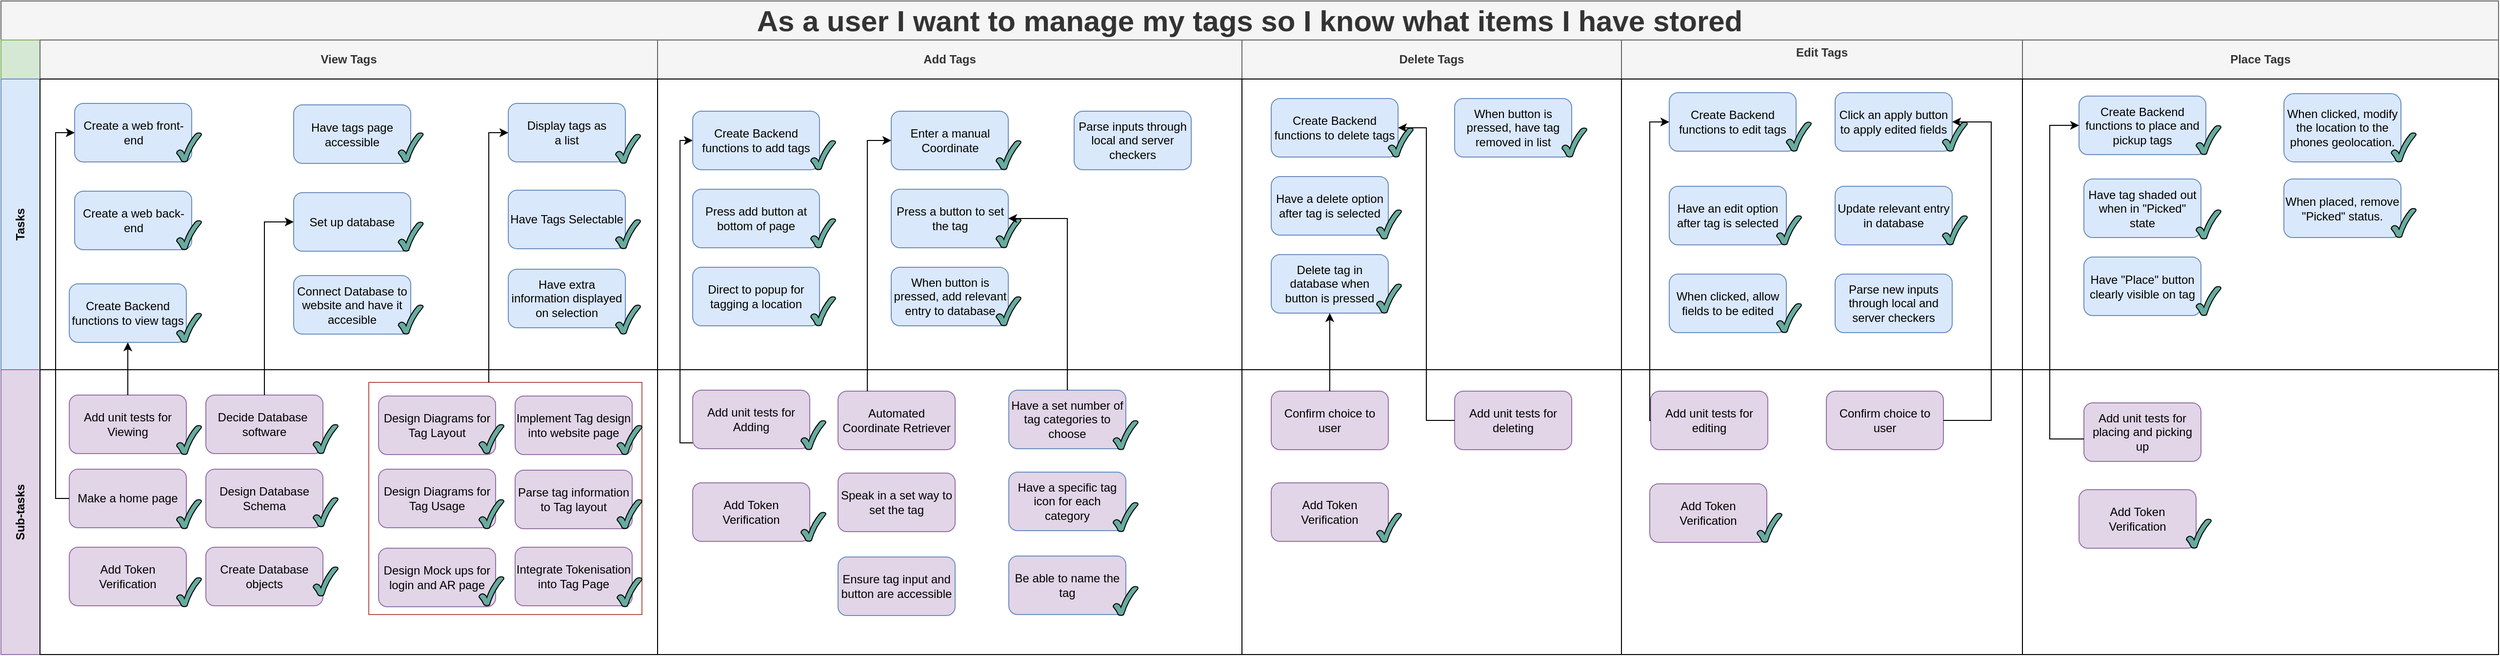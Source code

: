 <mxfile version="20.8.10" type="device"><diagram id="iSt6Qmezgcpyq-W9V-Go" name="update-account"><mxGraphModel dx="2060" dy="1182" grid="1" gridSize="10" guides="1" tooltips="1" connect="1" arrows="1" fold="1" page="1" pageScale="1" pageWidth="1654" pageHeight="1169" math="0" shadow="0"><root><mxCell id="OtLjK1SxLUBlRe3WaIa--0"/><mxCell id="OtLjK1SxLUBlRe3WaIa--1" parent="OtLjK1SxLUBlRe3WaIa--0"/><mxCell id="OtLjK1SxLUBlRe3WaIa--2" value="As a user I want to manage my tags so I know what items I have stored" style="shape=table;childLayout=tableLayout;rowLines=0;columnLines=0;startSize=40;html=1;whiteSpace=wrap;collapsible=0;recursiveResize=0;expand=0;pointerEvents=0;fontStyle=1;align=center;labelBackgroundColor=none;strokeWidth=1;fontSize=30;fillColor=#f5f5f5;strokeColor=#666666;fontColor=#333333;" parent="OtLjK1SxLUBlRe3WaIa--1" vertex="1"><mxGeometry x="450" y="60" width="2560" height="670" as="geometry"/></mxCell><mxCell id="OtLjK1SxLUBlRe3WaIa--3" value="" style="swimlane;horizontal=0;points=[[0,0.5],[1,0.5]];portConstraint=eastwest;startSize=40;html=1;whiteSpace=wrap;collapsible=0;recursiveResize=0;expand=0;pointerEvents=0;fontStyle=1;fillColor=#d5e8d4;strokeColor=#82b366;" parent="OtLjK1SxLUBlRe3WaIa--2" vertex="1"><mxGeometry y="40" width="2560" height="40" as="geometry"/></mxCell><mxCell id="OtLjK1SxLUBlRe3WaIa--6" value="&lt;div&gt;View Tags&lt;/div&gt;" style="swimlane;connectable=0;startSize=40;html=1;whiteSpace=wrap;collapsible=0;recursiveResize=0;expand=0;pointerEvents=0;fillColor=#f5f5f5;strokeColor=#666666;fontColor=#333333;" parent="OtLjK1SxLUBlRe3WaIa--3" vertex="1"><mxGeometry x="40" width="633" height="40" as="geometry"><mxRectangle width="633" height="40" as="alternateBounds"/></mxGeometry></mxCell><mxCell id="OtLjK1SxLUBlRe3WaIa--18" value="Add Tags" style="swimlane;connectable=0;startSize=40;html=1;whiteSpace=wrap;collapsible=0;recursiveResize=0;expand=0;pointerEvents=0;fillColor=#f5f5f5;strokeColor=#666666;fontColor=#333333;" parent="OtLjK1SxLUBlRe3WaIa--3" vertex="1"><mxGeometry x="673" width="599" height="40" as="geometry"><mxRectangle width="599" height="40" as="alternateBounds"/></mxGeometry></mxCell><mxCell id="OtLjK1SxLUBlRe3WaIa--21" value="Delete Tags" style="swimlane;connectable=0;startSize=40;html=1;whiteSpace=wrap;collapsible=0;recursiveResize=0;expand=0;pointerEvents=0;fillColor=#f5f5f5;strokeColor=#666666;fontColor=#333333;" parent="OtLjK1SxLUBlRe3WaIa--3" vertex="1"><mxGeometry x="1272" width="389" height="40" as="geometry"><mxRectangle width="389" height="40" as="alternateBounds"/></mxGeometry></mxCell><mxCell id="X9QOITaDgdu7HwYnFLen-5" value="&lt;div&gt;Edit Tags&lt;/div&gt;&lt;div&gt;&lt;br&gt;&lt;/div&gt;" style="swimlane;connectable=0;startSize=40;html=1;whiteSpace=wrap;collapsible=0;recursiveResize=0;expand=0;pointerEvents=0;fillColor=#f5f5f5;strokeColor=#666666;fontColor=#333333;" parent="OtLjK1SxLUBlRe3WaIa--3" vertex="1"><mxGeometry x="1661" width="411" height="40" as="geometry"><mxRectangle width="411" height="40" as="alternateBounds"/></mxGeometry></mxCell><mxCell id="JNizwla9aK_VEZxAyTPu-15" value="Place Tags" style="swimlane;connectable=0;startSize=40;html=1;whiteSpace=wrap;collapsible=0;recursiveResize=0;expand=0;pointerEvents=0;fillColor=#f5f5f5;strokeColor=#666666;fontColor=#333333;" parent="OtLjK1SxLUBlRe3WaIa--3" vertex="1"><mxGeometry x="2072" width="488" height="40" as="geometry"><mxRectangle width="488" height="40" as="alternateBounds"/></mxGeometry></mxCell><mxCell id="OtLjK1SxLUBlRe3WaIa--7" value="Tasks" style="swimlane;horizontal=0;points=[[0,0.5],[1,0.5]];portConstraint=eastwest;startSize=40;html=1;whiteSpace=wrap;collapsible=0;recursiveResize=0;expand=0;pointerEvents=0;fillColor=#dae8fc;strokeColor=#6c8ebf;" parent="OtLjK1SxLUBlRe3WaIa--2" vertex="1"><mxGeometry y="80" width="2560" height="298" as="geometry"/></mxCell><mxCell id="OtLjK1SxLUBlRe3WaIa--10" value="" style="swimlane;connectable=0;startSize=0;html=1;whiteSpace=wrap;collapsible=0;recursiveResize=0;expand=0;pointerEvents=0;" parent="OtLjK1SxLUBlRe3WaIa--7" vertex="1"><mxGeometry x="40" width="633" height="298" as="geometry"><mxRectangle width="633" height="298" as="alternateBounds"/></mxGeometry></mxCell><mxCell id="X9QOITaDgdu7HwYnFLen-0" value="Have tags page accessible" style="rounded=1;whiteSpace=wrap;html=1;strokeWidth=1;fillColor=#dae8fc;strokeColor=#6c8ebf;" parent="OtLjK1SxLUBlRe3WaIa--10" vertex="1"><mxGeometry x="260" y="26.5" width="120" height="60" as="geometry"/></mxCell><mxCell id="X9QOITaDgdu7HwYnFLen-8" value="&lt;div&gt;Display tags as &lt;br&gt;&lt;/div&gt;&lt;div&gt;a list&lt;/div&gt;" style="rounded=1;whiteSpace=wrap;html=1;strokeWidth=1;fillColor=#dae8fc;strokeColor=#6c8ebf;" parent="OtLjK1SxLUBlRe3WaIa--10" vertex="1"><mxGeometry x="480" y="25" width="120" height="60" as="geometry"/></mxCell><mxCell id="X9QOITaDgdu7HwYnFLen-17" value="Set up database" style="rounded=1;whiteSpace=wrap;html=1;strokeWidth=1;fillColor=#dae8fc;strokeColor=#6c8ebf;" parent="OtLjK1SxLUBlRe3WaIa--10" vertex="1"><mxGeometry x="260" y="116.5" width="120" height="60" as="geometry"/></mxCell><mxCell id="lI2KMusf_5mIiMeafR30-12" value="Have extra information displayed on selection" style="rounded=1;whiteSpace=wrap;html=1;strokeWidth=1;fillColor=#dae8fc;strokeColor=#6c8ebf;" parent="OtLjK1SxLUBlRe3WaIa--10" vertex="1"><mxGeometry x="480" y="195" width="120" height="60" as="geometry"/></mxCell><mxCell id="GGHnhIwhC8gkaQROLwhG-61" value="Create a web front-end" style="rounded=1;whiteSpace=wrap;html=1;strokeWidth=1;fillColor=#dae8fc;strokeColor=#6c8ebf;" parent="OtLjK1SxLUBlRe3WaIa--10" vertex="1"><mxGeometry x="35.5" y="25" width="120" height="60" as="geometry"/></mxCell><mxCell id="GGHnhIwhC8gkaQROLwhG-63" value="Create a web back-end" style="rounded=1;whiteSpace=wrap;html=1;strokeWidth=1;fillColor=#dae8fc;strokeColor=#6c8ebf;" parent="OtLjK1SxLUBlRe3WaIa--10" vertex="1"><mxGeometry x="35.5" y="115" width="120" height="60" as="geometry"/></mxCell><mxCell id="lI2KMusf_5mIiMeafR30-9" value="Have Tags Selectable" style="rounded=1;whiteSpace=wrap;html=1;strokeWidth=1;fillColor=#dae8fc;strokeColor=#6c8ebf;" parent="OtLjK1SxLUBlRe3WaIa--10" vertex="1"><mxGeometry x="480" y="114" width="120" height="60" as="geometry"/></mxCell><mxCell id="S4QQSEbk6tNWFX1oFk4v-0" value="&lt;div&gt;Connect Database to website and have it accesible&lt;/div&gt;" style="rounded=1;whiteSpace=wrap;html=1;strokeWidth=1;fillColor=#dae8fc;strokeColor=#6c8ebf;" parent="OtLjK1SxLUBlRe3WaIa--10" vertex="1"><mxGeometry x="260" y="201.5" width="120" height="60" as="geometry"/></mxCell><mxCell id="XydewdFuseC19zRfbg_u-0" value="" style="verticalLabelPosition=bottom;verticalAlign=top;html=1;shape=mxgraph.basic.tick;fillColor=#67AB9F;" parent="OtLjK1SxLUBlRe3WaIa--10" vertex="1"><mxGeometry x="140" y="55" width="25.5" height="30" as="geometry"/></mxCell><mxCell id="XydewdFuseC19zRfbg_u-1" value="" style="verticalLabelPosition=bottom;verticalAlign=top;html=1;shape=mxgraph.basic.tick;fillColor=#67AB9F;" parent="OtLjK1SxLUBlRe3WaIa--10" vertex="1"><mxGeometry x="140" y="145" width="25.5" height="30" as="geometry"/></mxCell><mxCell id="HWPxsC-GSbLHjdVW5VXO-0" value="" style="verticalLabelPosition=bottom;verticalAlign=top;html=1;shape=mxgraph.basic.tick;fillColor=#67AB9F;" parent="OtLjK1SxLUBlRe3WaIa--10" vertex="1"><mxGeometry x="367.25" y="146.5" width="25.5" height="30" as="geometry"/></mxCell><mxCell id="HWPxsC-GSbLHjdVW5VXO-1" value="" style="verticalLabelPosition=bottom;verticalAlign=top;html=1;shape=mxgraph.basic.tick;fillColor=#67AB9F;" parent="OtLjK1SxLUBlRe3WaIa--10" vertex="1"><mxGeometry x="367.25" y="231.5" width="25.5" height="30" as="geometry"/></mxCell><mxCell id="HWPxsC-GSbLHjdVW5VXO-39" value="Create Backend functions to view tags" style="rounded=1;whiteSpace=wrap;html=1;strokeWidth=1;fillColor=#dae8fc;strokeColor=#6c8ebf;" parent="OtLjK1SxLUBlRe3WaIa--10" vertex="1"><mxGeometry x="30" y="210" width="120" height="60" as="geometry"/></mxCell><mxCell id="3xekdUIBS36bzinPnyxd-14" value="" style="verticalLabelPosition=bottom;verticalAlign=top;html=1;shape=mxgraph.basic.tick;fillColor=#67AB9F;" parent="OtLjK1SxLUBlRe3WaIa--10" vertex="1"><mxGeometry x="367.25" y="55" width="25.5" height="30" as="geometry"/></mxCell><mxCell id="3xekdUIBS36bzinPnyxd-20" value="" style="verticalLabelPosition=bottom;verticalAlign=top;html=1;shape=mxgraph.basic.tick;fillColor=#67AB9F;" parent="OtLjK1SxLUBlRe3WaIa--10" vertex="1"><mxGeometry x="590" y="56.5" width="25.5" height="30" as="geometry"/></mxCell><mxCell id="3xekdUIBS36bzinPnyxd-21" value="" style="verticalLabelPosition=bottom;verticalAlign=top;html=1;shape=mxgraph.basic.tick;fillColor=#67AB9F;" parent="OtLjK1SxLUBlRe3WaIa--10" vertex="1"><mxGeometry x="590" y="144" width="25.5" height="30" as="geometry"/></mxCell><mxCell id="6_j3vlRNcJnyc473w-d4-0" value="" style="verticalLabelPosition=bottom;verticalAlign=top;html=1;shape=mxgraph.basic.tick;fillColor=#67AB9F;" parent="OtLjK1SxLUBlRe3WaIa--10" vertex="1"><mxGeometry x="140" y="240" width="25.5" height="30" as="geometry"/></mxCell><mxCell id="im63Inlu59id1-NvHGY7-10" value="" style="verticalLabelPosition=bottom;verticalAlign=top;html=1;shape=mxgraph.basic.tick;fillColor=#67AB9F;" vertex="1" parent="OtLjK1SxLUBlRe3WaIa--10"><mxGeometry x="590" y="231.5" width="25.5" height="30" as="geometry"/></mxCell><mxCell id="OtLjK1SxLUBlRe3WaIa--19" style="swimlane;connectable=0;startSize=0;html=1;whiteSpace=wrap;collapsible=0;recursiveResize=0;expand=0;pointerEvents=0;" parent="OtLjK1SxLUBlRe3WaIa--7" vertex="1"><mxGeometry x="673" width="599" height="298" as="geometry"><mxRectangle width="599" height="298" as="alternateBounds"/></mxGeometry></mxCell><mxCell id="lI2KMusf_5mIiMeafR30-13" value="Direct to popup for tagging a location" style="rounded=1;whiteSpace=wrap;html=1;strokeWidth=1;fillColor=#dae8fc;strokeColor=#6c8ebf;" parent="OtLjK1SxLUBlRe3WaIa--19" vertex="1"><mxGeometry x="36" y="193" width="130" height="60" as="geometry"/></mxCell><mxCell id="lI2KMusf_5mIiMeafR30-20" value="Parse inputs through local and server checkers" style="rounded=1;whiteSpace=wrap;html=1;strokeWidth=1;fillColor=#dae8fc;strokeColor=#6c8ebf;" parent="OtLjK1SxLUBlRe3WaIa--19" vertex="1"><mxGeometry x="427" y="33" width="120" height="60" as="geometry"/></mxCell><mxCell id="lI2KMusf_5mIiMeafR30-21" value="When button is pressed, add relevant entry to database" style="rounded=1;whiteSpace=wrap;html=1;strokeWidth=1;fillColor=#dae8fc;strokeColor=#6c8ebf;" parent="OtLjK1SxLUBlRe3WaIa--19" vertex="1"><mxGeometry x="239.5" y="193" width="120" height="60" as="geometry"/></mxCell><mxCell id="lI2KMusf_5mIiMeafR30-23" value="Press add button at bottom of page" style="rounded=1;whiteSpace=wrap;html=1;strokeWidth=1;fillColor=#dae8fc;strokeColor=#6c8ebf;" parent="OtLjK1SxLUBlRe3WaIa--19" vertex="1"><mxGeometry x="36" y="113" width="130" height="60" as="geometry"/></mxCell><mxCell id="lI2KMusf_5mIiMeafR30-82" value="Enter a manual Coordinate" style="rounded=1;whiteSpace=wrap;html=1;strokeWidth=1;fillColor=#dae8fc;strokeColor=#6c8ebf;" parent="OtLjK1SxLUBlRe3WaIa--19" vertex="1"><mxGeometry x="239.5" y="33" width="120" height="60" as="geometry"/></mxCell><mxCell id="lI2KMusf_5mIiMeafR30-84" value="Press a button to set the tag" style="rounded=1;whiteSpace=wrap;html=1;strokeWidth=1;fillColor=#dae8fc;strokeColor=#6c8ebf;" parent="OtLjK1SxLUBlRe3WaIa--19" vertex="1"><mxGeometry x="239.5" y="113" width="120" height="60" as="geometry"/></mxCell><mxCell id="HWPxsC-GSbLHjdVW5VXO-3" value="Create Backend functions to add tags" style="rounded=1;whiteSpace=wrap;html=1;strokeWidth=1;fillColor=#dae8fc;strokeColor=#6c8ebf;" parent="OtLjK1SxLUBlRe3WaIa--19" vertex="1"><mxGeometry x="36" y="33" width="130" height="60" as="geometry"/></mxCell><mxCell id="6_j3vlRNcJnyc473w-d4-1" value="" style="verticalLabelPosition=bottom;verticalAlign=top;html=1;shape=mxgraph.basic.tick;fillColor=#67AB9F;" parent="OtLjK1SxLUBlRe3WaIa--19" vertex="1"><mxGeometry x="157" y="63" width="25.5" height="30" as="geometry"/></mxCell><mxCell id="iOS_Zeo0620QqGEzW_qk-0" value="" style="verticalLabelPosition=bottom;verticalAlign=top;html=1;shape=mxgraph.basic.tick;fillColor=#67AB9F;" parent="OtLjK1SxLUBlRe3WaIa--19" vertex="1"><mxGeometry x="157" y="143" width="25.5" height="30" as="geometry"/></mxCell><mxCell id="iOS_Zeo0620QqGEzW_qk-1" value="" style="verticalLabelPosition=bottom;verticalAlign=top;html=1;shape=mxgraph.basic.tick;fillColor=#67AB9F;" parent="OtLjK1SxLUBlRe3WaIa--19" vertex="1"><mxGeometry x="157" y="223" width="25.5" height="30" as="geometry"/></mxCell><mxCell id="iOS_Zeo0620QqGEzW_qk-3" value="" style="verticalLabelPosition=bottom;verticalAlign=top;html=1;shape=mxgraph.basic.tick;fillColor=#67AB9F;" parent="OtLjK1SxLUBlRe3WaIa--19" vertex="1"><mxGeometry x="347" y="63" width="25.5" height="30" as="geometry"/></mxCell><mxCell id="iOS_Zeo0620QqGEzW_qk-4" value="" style="verticalLabelPosition=bottom;verticalAlign=top;html=1;shape=mxgraph.basic.tick;fillColor=#67AB9F;" parent="OtLjK1SxLUBlRe3WaIa--19" vertex="1"><mxGeometry x="347" y="143" width="25.5" height="30" as="geometry"/></mxCell><mxCell id="iOS_Zeo0620QqGEzW_qk-5" value="" style="verticalLabelPosition=bottom;verticalAlign=top;html=1;shape=mxgraph.basic.tick;fillColor=#67AB9F;" parent="OtLjK1SxLUBlRe3WaIa--19" vertex="1"><mxGeometry x="347" y="223" width="25.5" height="30" as="geometry"/></mxCell><mxCell id="OtLjK1SxLUBlRe3WaIa--22" style="swimlane;connectable=0;startSize=0;html=1;whiteSpace=wrap;collapsible=0;recursiveResize=0;expand=0;pointerEvents=0;" parent="OtLjK1SxLUBlRe3WaIa--7" vertex="1"><mxGeometry x="1272" width="389" height="298" as="geometry"><mxRectangle width="389" height="298" as="alternateBounds"/></mxGeometry></mxCell><mxCell id="lI2KMusf_5mIiMeafR30-1" value="Have a delete option after tag is selected" style="rounded=1;whiteSpace=wrap;html=1;strokeWidth=1;fillColor=#dae8fc;strokeColor=#6c8ebf;" parent="OtLjK1SxLUBlRe3WaIa--22" vertex="1"><mxGeometry x="30" y="100" width="120" height="60" as="geometry"/></mxCell><mxCell id="lI2KMusf_5mIiMeafR30-2" value="Delete tag in database when button is pressed" style="rounded=1;whiteSpace=wrap;html=1;strokeWidth=1;fillColor=#dae8fc;strokeColor=#6c8ebf;" parent="OtLjK1SxLUBlRe3WaIa--22" vertex="1"><mxGeometry x="30" y="180" width="120" height="60" as="geometry"/></mxCell><mxCell id="lI2KMusf_5mIiMeafR30-3" value="When button is pressed, have tag removed in list" style="rounded=1;whiteSpace=wrap;html=1;strokeWidth=1;fillColor=#dae8fc;strokeColor=#6c8ebf;" parent="OtLjK1SxLUBlRe3WaIa--22" vertex="1"><mxGeometry x="218" y="20" width="120" height="60" as="geometry"/></mxCell><mxCell id="HWPxsC-GSbLHjdVW5VXO-14" value="Create Backend functions to delete tags" style="rounded=1;whiteSpace=wrap;html=1;strokeWidth=1;fillColor=#dae8fc;strokeColor=#6c8ebf;" parent="OtLjK1SxLUBlRe3WaIa--22" vertex="1"><mxGeometry x="30" y="20" width="130" height="60" as="geometry"/></mxCell><mxCell id="6_j3vlRNcJnyc473w-d4-2" value="" style="verticalLabelPosition=bottom;verticalAlign=top;html=1;shape=mxgraph.basic.tick;fillColor=#67AB9F;" parent="OtLjK1SxLUBlRe3WaIa--22" vertex="1"><mxGeometry x="150" y="50" width="25.5" height="30" as="geometry"/></mxCell><mxCell id="im63Inlu59id1-NvHGY7-3" value="" style="verticalLabelPosition=bottom;verticalAlign=top;html=1;shape=mxgraph.basic.tick;fillColor=#67AB9F;" vertex="1" parent="OtLjK1SxLUBlRe3WaIa--22"><mxGeometry x="138" y="134" width="25.5" height="30" as="geometry"/></mxCell><mxCell id="im63Inlu59id1-NvHGY7-2" value="" style="verticalLabelPosition=bottom;verticalAlign=top;html=1;shape=mxgraph.basic.tick;fillColor=#67AB9F;" vertex="1" parent="OtLjK1SxLUBlRe3WaIa--22"><mxGeometry x="138" y="210" width="25.5" height="30" as="geometry"/></mxCell><mxCell id="im63Inlu59id1-NvHGY7-4" value="" style="verticalLabelPosition=bottom;verticalAlign=top;html=1;shape=mxgraph.basic.tick;fillColor=#67AB9F;" vertex="1" parent="OtLjK1SxLUBlRe3WaIa--22"><mxGeometry x="328" y="50" width="25.5" height="30" as="geometry"/></mxCell><mxCell id="X9QOITaDgdu7HwYnFLen-6" style="swimlane;connectable=0;startSize=0;html=1;whiteSpace=wrap;collapsible=0;recursiveResize=0;expand=0;pointerEvents=0;" parent="OtLjK1SxLUBlRe3WaIa--7" vertex="1"><mxGeometry x="1661" width="411" height="298" as="geometry"><mxRectangle width="411" height="298" as="alternateBounds"/></mxGeometry></mxCell><mxCell id="lI2KMusf_5mIiMeafR30-32" value="Have an edit option after tag is selected" style="rounded=1;whiteSpace=wrap;html=1;strokeWidth=1;fillColor=#dae8fc;strokeColor=#6c8ebf;" parent="X9QOITaDgdu7HwYnFLen-6" vertex="1"><mxGeometry x="49" y="110" width="120" height="60" as="geometry"/></mxCell><mxCell id="lI2KMusf_5mIiMeafR30-33" value="When clicked, allow fields to be edited" style="rounded=1;whiteSpace=wrap;html=1;strokeWidth=1;fillColor=#dae8fc;strokeColor=#6c8ebf;" parent="X9QOITaDgdu7HwYnFLen-6" vertex="1"><mxGeometry x="49" y="200" width="120" height="60" as="geometry"/></mxCell><mxCell id="lI2KMusf_5mIiMeafR30-34" value="Parse new inputs through local and server checkers" style="rounded=1;whiteSpace=wrap;html=1;strokeWidth=1;fillColor=#dae8fc;strokeColor=#6c8ebf;" parent="X9QOITaDgdu7HwYnFLen-6" vertex="1"><mxGeometry x="219" y="200" width="120" height="60" as="geometry"/></mxCell><mxCell id="lI2KMusf_5mIiMeafR30-76" value="Update relevant entry in database" style="rounded=1;whiteSpace=wrap;html=1;strokeWidth=1;fillColor=#dae8fc;strokeColor=#6c8ebf;" parent="X9QOITaDgdu7HwYnFLen-6" vertex="1"><mxGeometry x="219" y="110" width="120" height="60" as="geometry"/></mxCell><mxCell id="lI2KMusf_5mIiMeafR30-79" value="Click an apply button to apply edited fields" style="rounded=1;whiteSpace=wrap;html=1;strokeWidth=1;fillColor=#dae8fc;strokeColor=#6c8ebf;" parent="X9QOITaDgdu7HwYnFLen-6" vertex="1"><mxGeometry x="219" y="14" width="120" height="60" as="geometry"/></mxCell><mxCell id="HWPxsC-GSbLHjdVW5VXO-24" value="Create Backend functions to edit tags" style="rounded=1;whiteSpace=wrap;html=1;strokeWidth=1;fillColor=#dae8fc;strokeColor=#6c8ebf;" parent="X9QOITaDgdu7HwYnFLen-6" vertex="1"><mxGeometry x="49" y="14" width="130" height="60" as="geometry"/></mxCell><mxCell id="6_j3vlRNcJnyc473w-d4-3" value="" style="verticalLabelPosition=bottom;verticalAlign=top;html=1;shape=mxgraph.basic.tick;fillColor=#67AB9F;" parent="X9QOITaDgdu7HwYnFLen-6" vertex="1"><mxGeometry x="169" y="44" width="25.5" height="30" as="geometry"/></mxCell><mxCell id="iOS_Zeo0620QqGEzW_qk-7" value="" style="verticalLabelPosition=bottom;verticalAlign=top;html=1;shape=mxgraph.basic.tick;fillColor=#67AB9F;" parent="X9QOITaDgdu7HwYnFLen-6" vertex="1"><mxGeometry x="159" y="140" width="25.5" height="30" as="geometry"/></mxCell><mxCell id="iOS_Zeo0620QqGEzW_qk-8" value="" style="verticalLabelPosition=bottom;verticalAlign=top;html=1;shape=mxgraph.basic.tick;fillColor=#67AB9F;" parent="X9QOITaDgdu7HwYnFLen-6" vertex="1"><mxGeometry x="159" y="230" width="25.5" height="30" as="geometry"/></mxCell><mxCell id="iOS_Zeo0620QqGEzW_qk-9" value="" style="verticalLabelPosition=bottom;verticalAlign=top;html=1;shape=mxgraph.basic.tick;fillColor=#67AB9F;" parent="X9QOITaDgdu7HwYnFLen-6" vertex="1"><mxGeometry x="329" y="44" width="25.5" height="30" as="geometry"/></mxCell><mxCell id="iOS_Zeo0620QqGEzW_qk-10" value="" style="verticalLabelPosition=bottom;verticalAlign=top;html=1;shape=mxgraph.basic.tick;fillColor=#67AB9F;" parent="X9QOITaDgdu7HwYnFLen-6" vertex="1"><mxGeometry x="329" y="140" width="25.5" height="30" as="geometry"/></mxCell><mxCell id="JNizwla9aK_VEZxAyTPu-16" style="swimlane;connectable=0;startSize=0;html=1;whiteSpace=wrap;collapsible=0;recursiveResize=0;expand=0;pointerEvents=0;" parent="OtLjK1SxLUBlRe3WaIa--7" vertex="1"><mxGeometry x="2072" width="488" height="298" as="geometry"><mxRectangle width="488" height="298" as="alternateBounds"/></mxGeometry></mxCell><mxCell id="JNizwla9aK_VEZxAyTPu-24" value="Have tag shaded out when in &quot;Picked&quot; state" style="rounded=1;whiteSpace=wrap;html=1;strokeWidth=1;fillColor=#dae8fc;strokeColor=#6c8ebf;" parent="JNizwla9aK_VEZxAyTPu-16" vertex="1"><mxGeometry x="63" y="102.5" width="120" height="60" as="geometry"/></mxCell><mxCell id="JNizwla9aK_VEZxAyTPu-25" value="Have &quot;Place&quot; button clearly visible on tag" style="rounded=1;whiteSpace=wrap;html=1;strokeWidth=1;fillColor=#dae8fc;strokeColor=#6c8ebf;" parent="JNizwla9aK_VEZxAyTPu-16" vertex="1"><mxGeometry x="63" y="182.5" width="120" height="60" as="geometry"/></mxCell><mxCell id="JNizwla9aK_VEZxAyTPu-26" value="When clicked, modify the location to the phones geolocation." style="rounded=1;whiteSpace=wrap;html=1;strokeWidth=1;fillColor=#dae8fc;strokeColor=#6c8ebf;" parent="JNizwla9aK_VEZxAyTPu-16" vertex="1"><mxGeometry x="268" y="15" width="120" height="70" as="geometry"/></mxCell><mxCell id="JNizwla9aK_VEZxAyTPu-29" value="When placed, remove &quot;Picked&quot; status." style="rounded=1;whiteSpace=wrap;html=1;strokeWidth=1;fillColor=#dae8fc;strokeColor=#6c8ebf;" parent="JNizwla9aK_VEZxAyTPu-16" vertex="1"><mxGeometry x="268" y="102.5" width="120" height="60" as="geometry"/></mxCell><mxCell id="HWPxsC-GSbLHjdVW5VXO-31" value="Create Backend functions to place and pickup tags" style="rounded=1;whiteSpace=wrap;html=1;strokeWidth=1;fillColor=#dae8fc;strokeColor=#6c8ebf;" parent="JNizwla9aK_VEZxAyTPu-16" vertex="1"><mxGeometry x="58" y="17.5" width="130" height="60" as="geometry"/></mxCell><mxCell id="6_j3vlRNcJnyc473w-d4-4" value="" style="verticalLabelPosition=bottom;verticalAlign=top;html=1;shape=mxgraph.basic.tick;fillColor=#67AB9F;" parent="JNizwla9aK_VEZxAyTPu-16" vertex="1"><mxGeometry x="178" y="47.5" width="25.5" height="30" as="geometry"/></mxCell><mxCell id="im63Inlu59id1-NvHGY7-6" value="" style="verticalLabelPosition=bottom;verticalAlign=top;html=1;shape=mxgraph.basic.tick;fillColor=#67AB9F;" vertex="1" parent="JNizwla9aK_VEZxAyTPu-16"><mxGeometry x="178" y="134" width="25.5" height="30" as="geometry"/></mxCell><mxCell id="im63Inlu59id1-NvHGY7-7" value="" style="verticalLabelPosition=bottom;verticalAlign=top;html=1;shape=mxgraph.basic.tick;fillColor=#67AB9F;" vertex="1" parent="JNizwla9aK_VEZxAyTPu-16"><mxGeometry x="178" y="212.5" width="25.5" height="30" as="geometry"/></mxCell><mxCell id="im63Inlu59id1-NvHGY7-8" value="" style="verticalLabelPosition=bottom;verticalAlign=top;html=1;shape=mxgraph.basic.tick;fillColor=#67AB9F;" vertex="1" parent="JNizwla9aK_VEZxAyTPu-16"><mxGeometry x="378" y="55" width="25.5" height="30" as="geometry"/></mxCell><mxCell id="im63Inlu59id1-NvHGY7-9" value="" style="verticalLabelPosition=bottom;verticalAlign=top;html=1;shape=mxgraph.basic.tick;fillColor=#67AB9F;" vertex="1" parent="JNizwla9aK_VEZxAyTPu-16"><mxGeometry x="378" y="132.5" width="25.5" height="30" as="geometry"/></mxCell><mxCell id="OtLjK1SxLUBlRe3WaIa--11" value="Sub-tasks" style="swimlane;horizontal=0;points=[[0,0.5],[1,0.5]];portConstraint=eastwest;startSize=40;html=1;whiteSpace=wrap;collapsible=0;recursiveResize=0;expand=0;pointerEvents=0;fillColor=#e1d5e7;strokeColor=#9673a6;" parent="OtLjK1SxLUBlRe3WaIa--2" vertex="1"><mxGeometry y="378" width="2560" height="292" as="geometry"/></mxCell><mxCell id="OtLjK1SxLUBlRe3WaIa--14" value="" style="swimlane;connectable=0;startSize=0;html=1;whiteSpace=wrap;collapsible=0;recursiveResize=0;expand=0;pointerEvents=0;" parent="OtLjK1SxLUBlRe3WaIa--11" vertex="1"><mxGeometry x="40" width="633" height="292" as="geometry"><mxRectangle width="633" height="292" as="alternateBounds"/></mxGeometry></mxCell><mxCell id="HWPxsC-GSbLHjdVW5VXO-10" value="" style="rounded=0;whiteSpace=wrap;html=1;fillColor=none;strokeColor=#b85450;" parent="OtLjK1SxLUBlRe3WaIa--14" vertex="1"><mxGeometry x="337" y="13" width="280" height="238" as="geometry"/></mxCell><mxCell id="X9QOITaDgdu7HwYnFLen-11" value="Parse tag information to Tag layout" style="rounded=1;whiteSpace=wrap;html=1;strokeWidth=1;fillColor=#e1d5e7;strokeColor=#9673a6;" parent="OtLjK1SxLUBlRe3WaIa--14" vertex="1"><mxGeometry x="487" y="103" width="120" height="60" as="geometry"/></mxCell><mxCell id="X9QOITaDgdu7HwYnFLen-13" value="Design Mock ups for login and AR page" style="rounded=1;whiteSpace=wrap;html=1;strokeWidth=1;fillColor=#e1d5e7;strokeColor=#9673a6;" parent="OtLjK1SxLUBlRe3WaIa--14" vertex="1"><mxGeometry x="347" y="183" width="120" height="60" as="geometry"/></mxCell><mxCell id="X9QOITaDgdu7HwYnFLen-18" value="Design Database Schema" style="rounded=1;whiteSpace=wrap;html=1;strokeWidth=1;fillColor=#e1d5e7;strokeColor=#9673a6;" parent="OtLjK1SxLUBlRe3WaIa--14" vertex="1"><mxGeometry x="170" y="102" width="120" height="60" as="geometry"/></mxCell><mxCell id="X9QOITaDgdu7HwYnFLen-19" value="Decide Database&amp;nbsp; software" style="rounded=1;whiteSpace=wrap;html=1;strokeWidth=1;fillColor=#e1d5e7;strokeColor=#9673a6;" parent="OtLjK1SxLUBlRe3WaIa--14" vertex="1"><mxGeometry x="170" y="26" width="120" height="60" as="geometry"/></mxCell><mxCell id="X9QOITaDgdu7HwYnFLen-20" value="Create Database objects" style="rounded=1;whiteSpace=wrap;html=1;strokeWidth=1;fillColor=#e1d5e7;strokeColor=#9673a6;" parent="OtLjK1SxLUBlRe3WaIa--14" vertex="1"><mxGeometry x="170" y="182" width="120" height="60" as="geometry"/></mxCell><mxCell id="YmEZPuejNNtJr9AzTBO_-0" value="Design Diagrams for Tag Layout" style="rounded=1;whiteSpace=wrap;html=1;strokeWidth=1;fillColor=#e1d5e7;strokeColor=#9673a6;" parent="OtLjK1SxLUBlRe3WaIa--14" vertex="1"><mxGeometry x="347" y="27" width="120" height="60" as="geometry"/></mxCell><mxCell id="XydewdFuseC19zRfbg_u-2" value="" style="verticalLabelPosition=bottom;verticalAlign=top;html=1;shape=mxgraph.basic.tick;fillColor=#67AB9F;" parent="OtLjK1SxLUBlRe3WaIa--14" vertex="1"><mxGeometry x="280" y="56" width="25.5" height="30" as="geometry"/></mxCell><mxCell id="XydewdFuseC19zRfbg_u-3" value="" style="verticalLabelPosition=bottom;verticalAlign=top;html=1;shape=mxgraph.basic.tick;fillColor=#67AB9F;" parent="OtLjK1SxLUBlRe3WaIa--14" vertex="1"><mxGeometry x="280" y="131" width="25.5" height="30" as="geometry"/></mxCell><mxCell id="HWPxsC-GSbLHjdVW5VXO-2" value="" style="verticalLabelPosition=bottom;verticalAlign=top;html=1;shape=mxgraph.basic.tick;fillColor=#67AB9F;" parent="OtLjK1SxLUBlRe3WaIa--14" vertex="1"><mxGeometry x="280" y="202" width="25.5" height="30" as="geometry"/></mxCell><mxCell id="HWPxsC-GSbLHjdVW5VXO-8" value="Design Diagrams for Tag Usage" style="rounded=1;whiteSpace=wrap;html=1;strokeWidth=1;fillColor=#e1d5e7;strokeColor=#9673a6;" parent="OtLjK1SxLUBlRe3WaIa--14" vertex="1"><mxGeometry x="347" y="102" width="120" height="60" as="geometry"/></mxCell><mxCell id="HWPxsC-GSbLHjdVW5VXO-13" value="Implement Tag design into website page" style="rounded=1;whiteSpace=wrap;html=1;strokeWidth=1;fillColor=#e1d5e7;strokeColor=#9673a6;" parent="OtLjK1SxLUBlRe3WaIa--14" vertex="1"><mxGeometry x="487" y="27" width="120" height="60" as="geometry"/></mxCell><mxCell id="HWPxsC-GSbLHjdVW5VXO-42" value="Add unit tests for Viewing" style="rounded=1;whiteSpace=wrap;html=1;strokeWidth=1;fillColor=#e1d5e7;strokeColor=#9673a6;" parent="OtLjK1SxLUBlRe3WaIa--14" vertex="1"><mxGeometry x="30" y="26" width="120" height="60" as="geometry"/></mxCell><mxCell id="3xekdUIBS36bzinPnyxd-15" value="" style="verticalLabelPosition=bottom;verticalAlign=top;html=1;shape=mxgraph.basic.tick;fillColor=#67AB9F;" parent="OtLjK1SxLUBlRe3WaIa--14" vertex="1"><mxGeometry x="450" y="56" width="25.5" height="30" as="geometry"/></mxCell><mxCell id="3xekdUIBS36bzinPnyxd-16" value="" style="verticalLabelPosition=bottom;verticalAlign=top;html=1;shape=mxgraph.basic.tick;fillColor=#67AB9F;" parent="OtLjK1SxLUBlRe3WaIa--14" vertex="1"><mxGeometry x="450" y="133" width="25.5" height="30" as="geometry"/></mxCell><mxCell id="3xekdUIBS36bzinPnyxd-17" value="" style="verticalLabelPosition=bottom;verticalAlign=top;html=1;shape=mxgraph.basic.tick;fillColor=#67AB9F;" parent="OtLjK1SxLUBlRe3WaIa--14" vertex="1"><mxGeometry x="450" y="212" width="25.5" height="30" as="geometry"/></mxCell><mxCell id="3xekdUIBS36bzinPnyxd-18" value="" style="verticalLabelPosition=bottom;verticalAlign=top;html=1;shape=mxgraph.basic.tick;fillColor=#67AB9F;" parent="OtLjK1SxLUBlRe3WaIa--14" vertex="1"><mxGeometry x="591.5" y="57" width="25.5" height="30" as="geometry"/></mxCell><mxCell id="6_j3vlRNcJnyc473w-d4-6" value="" style="verticalLabelPosition=bottom;verticalAlign=top;html=1;shape=mxgraph.basic.tick;fillColor=#67AB9F;" parent="OtLjK1SxLUBlRe3WaIa--14" vertex="1"><mxGeometry x="140" y="57" width="25.5" height="30" as="geometry"/></mxCell><mxCell id="cGcUvNCy9y3A-VzAWxPm-0" value="Make a home page" style="rounded=1;whiteSpace=wrap;html=1;strokeWidth=1;fillColor=#e1d5e7;strokeColor=#9673a6;" parent="OtLjK1SxLUBlRe3WaIa--14" vertex="1"><mxGeometry x="30" y="102" width="120" height="60" as="geometry"/></mxCell><mxCell id="I_81uhsjMK89_EGXROuY-0" value="" style="verticalLabelPosition=bottom;verticalAlign=top;html=1;shape=mxgraph.basic.tick;fillColor=#67AB9F;" parent="OtLjK1SxLUBlRe3WaIa--14" vertex="1"><mxGeometry x="140" y="133" width="25.5" height="30" as="geometry"/></mxCell><mxCell id="I_81uhsjMK89_EGXROuY-1" value="" style="verticalLabelPosition=bottom;verticalAlign=top;html=1;shape=mxgraph.basic.tick;fillColor=#67AB9F;" parent="OtLjK1SxLUBlRe3WaIa--14" vertex="1"><mxGeometry x="591.5" y="133" width="25.5" height="30" as="geometry"/></mxCell><mxCell id="3ZGNIdRGdw8tP74M7Nsk-0" value="Integrate Tokenisation into Tag Page" style="rounded=1;whiteSpace=wrap;html=1;strokeWidth=1;fillColor=#e1d5e7;strokeColor=#9673a6;" parent="OtLjK1SxLUBlRe3WaIa--14" vertex="1"><mxGeometry x="487" y="182" width="120" height="60" as="geometry"/></mxCell><mxCell id="3ZGNIdRGdw8tP74M7Nsk-1" value="" style="verticalLabelPosition=bottom;verticalAlign=top;html=1;shape=mxgraph.basic.tick;fillColor=#67AB9F;" parent="OtLjK1SxLUBlRe3WaIa--14" vertex="1"><mxGeometry x="591.5" y="213" width="25.5" height="30" as="geometry"/></mxCell><mxCell id="3ZGNIdRGdw8tP74M7Nsk-5" value="Add Token Verification" style="rounded=1;whiteSpace=wrap;html=1;strokeWidth=1;fillColor=#e1d5e7;strokeColor=#9673a6;" parent="OtLjK1SxLUBlRe3WaIa--14" vertex="1"><mxGeometry x="30" y="182" width="120" height="60" as="geometry"/></mxCell><mxCell id="3ZGNIdRGdw8tP74M7Nsk-6" value="" style="verticalLabelPosition=bottom;verticalAlign=top;html=1;shape=mxgraph.basic.tick;fillColor=#67AB9F;" parent="OtLjK1SxLUBlRe3WaIa--14" vertex="1"><mxGeometry x="140" y="213" width="25.5" height="30" as="geometry"/></mxCell><mxCell id="OtLjK1SxLUBlRe3WaIa--20" style="swimlane;connectable=0;startSize=0;html=1;whiteSpace=wrap;collapsible=0;recursiveResize=0;expand=0;pointerEvents=0;" parent="OtLjK1SxLUBlRe3WaIa--11" vertex="1"><mxGeometry x="673" width="599" height="292" as="geometry"><mxRectangle width="599" height="292" as="alternateBounds"/></mxGeometry></mxCell><mxCell id="lI2KMusf_5mIiMeafR30-86" value="Automated Coordinate Retriever" style="rounded=1;whiteSpace=wrap;html=1;strokeWidth=1;fillColor=#e1d5e7;strokeColor=#9673a6;" parent="OtLjK1SxLUBlRe3WaIa--20" vertex="1"><mxGeometry x="185" y="22" width="120" height="60" as="geometry"/></mxCell><mxCell id="lI2KMusf_5mIiMeafR30-93" value="Speak in a set way to set the tag" style="rounded=1;whiteSpace=wrap;html=1;strokeWidth=1;fillColor=#e1d5e7;strokeColor=#9673a6;" parent="OtLjK1SxLUBlRe3WaIa--20" vertex="1"><mxGeometry x="185" y="106" width="120" height="60" as="geometry"/></mxCell><mxCell id="lI2KMusf_5mIiMeafR30-97" value="Ensure tag input and button are accessible" style="rounded=1;whiteSpace=wrap;html=1;strokeWidth=1;fillColor=#E1D5E7;strokeColor=#6c8ebf;" parent="OtLjK1SxLUBlRe3WaIa--20" vertex="1"><mxGeometry x="185" y="192" width="120" height="60" as="geometry"/></mxCell><mxCell id="_pTrXGevCbQtiBjoGx2j-0" value="Have a set number of tag categories to choose" style="rounded=1;whiteSpace=wrap;html=1;strokeWidth=1;fillColor=#E1D5E7;strokeColor=#6c8ebf;" parent="OtLjK1SxLUBlRe3WaIa--20" vertex="1"><mxGeometry x="360" y="21" width="120" height="60" as="geometry"/></mxCell><mxCell id="_pTrXGevCbQtiBjoGx2j-1" value="Have a specific tag icon for each category" style="rounded=1;whiteSpace=wrap;html=1;strokeWidth=1;fillColor=#E1D5E7;strokeColor=#6c8ebf;" parent="OtLjK1SxLUBlRe3WaIa--20" vertex="1"><mxGeometry x="360" y="105" width="120" height="60" as="geometry"/></mxCell><mxCell id="_pTrXGevCbQtiBjoGx2j-2" value="Be able to name the tag" style="rounded=1;whiteSpace=wrap;html=1;strokeWidth=1;fillColor=#E1D5E7;strokeColor=#6c8ebf;" parent="OtLjK1SxLUBlRe3WaIa--20" vertex="1"><mxGeometry x="360" y="191" width="120" height="60" as="geometry"/></mxCell><mxCell id="HWPxsC-GSbLHjdVW5VXO-15" value="Add unit tests for Adding" style="rounded=1;whiteSpace=wrap;html=1;strokeWidth=1;fillColor=#e1d5e7;strokeColor=#9673a6;" parent="OtLjK1SxLUBlRe3WaIa--20" vertex="1"><mxGeometry x="36" y="21" width="120" height="60" as="geometry"/></mxCell><mxCell id="6_j3vlRNcJnyc473w-d4-5" value="" style="verticalLabelPosition=bottom;verticalAlign=top;html=1;shape=mxgraph.basic.tick;fillColor=#67AB9F;" parent="OtLjK1SxLUBlRe3WaIa--20" vertex="1"><mxGeometry x="147" y="52" width="25.5" height="30" as="geometry"/></mxCell><mxCell id="3ZGNIdRGdw8tP74M7Nsk-8" value="Add Token Verification" style="rounded=1;whiteSpace=wrap;html=1;strokeWidth=1;fillColor=#e1d5e7;strokeColor=#9673a6;" parent="OtLjK1SxLUBlRe3WaIa--20" vertex="1"><mxGeometry x="36" y="116" width="120" height="60" as="geometry"/></mxCell><mxCell id="3ZGNIdRGdw8tP74M7Nsk-11" value="" style="verticalLabelPosition=bottom;verticalAlign=top;html=1;shape=mxgraph.basic.tick;fillColor=#67AB9F;" parent="OtLjK1SxLUBlRe3WaIa--20" vertex="1"><mxGeometry x="147" y="146" width="25.5" height="30" as="geometry"/></mxCell><mxCell id="iOS_Zeo0620QqGEzW_qk-6" value="" style="verticalLabelPosition=bottom;verticalAlign=top;html=1;shape=mxgraph.basic.tick;fillColor=#67AB9F;" parent="OtLjK1SxLUBlRe3WaIa--20" vertex="1"><mxGeometry x="467" y="222" width="25.5" height="30" as="geometry"/></mxCell><mxCell id="im63Inlu59id1-NvHGY7-0" value="" style="verticalLabelPosition=bottom;verticalAlign=top;html=1;shape=mxgraph.basic.tick;fillColor=#67AB9F;" vertex="1" parent="OtLjK1SxLUBlRe3WaIa--20"><mxGeometry x="467" y="52" width="25.5" height="30" as="geometry"/></mxCell><mxCell id="im63Inlu59id1-NvHGY7-1" value="" style="verticalLabelPosition=bottom;verticalAlign=top;html=1;shape=mxgraph.basic.tick;fillColor=#67AB9F;" vertex="1" parent="OtLjK1SxLUBlRe3WaIa--20"><mxGeometry x="467" y="136" width="25.5" height="30" as="geometry"/></mxCell><mxCell id="OtLjK1SxLUBlRe3WaIa--23" style="swimlane;connectable=0;startSize=0;html=1;whiteSpace=wrap;collapsible=0;recursiveResize=0;expand=0;pointerEvents=0;" parent="OtLjK1SxLUBlRe3WaIa--11" vertex="1"><mxGeometry x="1272" width="389" height="292" as="geometry"><mxRectangle width="389" height="292" as="alternateBounds"/></mxGeometry></mxCell><mxCell id="HWPxsC-GSbLHjdVW5VXO-19" value="Add unit tests for deleting" style="rounded=1;whiteSpace=wrap;html=1;strokeWidth=1;fillColor=#e1d5e7;strokeColor=#9673a6;" parent="OtLjK1SxLUBlRe3WaIa--23" vertex="1"><mxGeometry x="218" y="22" width="120" height="60" as="geometry"/></mxCell><mxCell id="lI2KMusf_5mIiMeafR30-4" value="Confirm choice to user" style="rounded=1;whiteSpace=wrap;html=1;strokeWidth=1;fillColor=#e1d5e7;strokeColor=#9673a6;" parent="OtLjK1SxLUBlRe3WaIa--23" vertex="1"><mxGeometry x="30" y="22" width="120" height="60" as="geometry"/></mxCell><mxCell id="3ZGNIdRGdw8tP74M7Nsk-2" value="Add Token Verification" style="rounded=1;whiteSpace=wrap;html=1;strokeWidth=1;fillColor=#e1d5e7;strokeColor=#9673a6;" parent="OtLjK1SxLUBlRe3WaIa--23" vertex="1"><mxGeometry x="30" y="116" width="120" height="60" as="geometry"/></mxCell><mxCell id="3ZGNIdRGdw8tP74M7Nsk-12" value="" style="verticalLabelPosition=bottom;verticalAlign=top;html=1;shape=mxgraph.basic.tick;fillColor=#67AB9F;" parent="OtLjK1SxLUBlRe3WaIa--23" vertex="1"><mxGeometry x="138" y="147" width="25.5" height="30" as="geometry"/></mxCell><mxCell id="X9QOITaDgdu7HwYnFLen-7" style="swimlane;connectable=0;startSize=0;html=1;whiteSpace=wrap;collapsible=0;recursiveResize=0;expand=0;pointerEvents=0;" parent="OtLjK1SxLUBlRe3WaIa--11" vertex="1"><mxGeometry x="1661" width="411" height="292" as="geometry"><mxRectangle width="411" height="292" as="alternateBounds"/></mxGeometry></mxCell><mxCell id="lI2KMusf_5mIiMeafR30-77" value="Confirm choice to user" style="rounded=1;whiteSpace=wrap;html=1;strokeWidth=1;fillColor=#e1d5e7;strokeColor=#9673a6;" parent="X9QOITaDgdu7HwYnFLen-7" vertex="1"><mxGeometry x="210" y="22" width="120" height="60" as="geometry"/></mxCell><mxCell id="HWPxsC-GSbLHjdVW5VXO-28" value="Add unit tests for editing" style="rounded=1;whiteSpace=wrap;html=1;strokeWidth=1;fillColor=#e1d5e7;strokeColor=#9673a6;" parent="X9QOITaDgdu7HwYnFLen-7" vertex="1"><mxGeometry x="30" y="22" width="120" height="60" as="geometry"/></mxCell><mxCell id="3ZGNIdRGdw8tP74M7Nsk-3" value="Add Token Verification" style="rounded=1;whiteSpace=wrap;html=1;strokeWidth=1;fillColor=#e1d5e7;strokeColor=#9673a6;" parent="X9QOITaDgdu7HwYnFLen-7" vertex="1"><mxGeometry x="29" y="117" width="120" height="60" as="geometry"/></mxCell><mxCell id="3ZGNIdRGdw8tP74M7Nsk-131" value="" style="verticalLabelPosition=bottom;verticalAlign=top;html=1;shape=mxgraph.basic.tick;fillColor=#67AB9F;" parent="X9QOITaDgdu7HwYnFLen-7" vertex="1"><mxGeometry x="139" y="147" width="25.5" height="30" as="geometry"/></mxCell><mxCell id="JNizwla9aK_VEZxAyTPu-17" style="swimlane;connectable=0;startSize=0;html=1;whiteSpace=wrap;collapsible=0;recursiveResize=0;expand=0;pointerEvents=0;" parent="OtLjK1SxLUBlRe3WaIa--11" vertex="1"><mxGeometry x="2072" width="488" height="292" as="geometry"><mxRectangle width="488" height="292" as="alternateBounds"/></mxGeometry></mxCell><mxCell id="HWPxsC-GSbLHjdVW5VXO-32" value="Add unit tests for placing and picking up" style="rounded=1;whiteSpace=wrap;html=1;strokeWidth=1;fillColor=#e1d5e7;strokeColor=#9673a6;" parent="JNizwla9aK_VEZxAyTPu-17" vertex="1"><mxGeometry x="63" y="34" width="120" height="60" as="geometry"/></mxCell><mxCell id="3ZGNIdRGdw8tP74M7Nsk-4" value="Add Token Verification" style="rounded=1;whiteSpace=wrap;html=1;strokeWidth=1;fillColor=#e1d5e7;strokeColor=#9673a6;" parent="JNizwla9aK_VEZxAyTPu-17" vertex="1"><mxGeometry x="58" y="123" width="120" height="60" as="geometry"/></mxCell><mxCell id="3ZGNIdRGdw8tP74M7Nsk-132" value="" style="verticalLabelPosition=bottom;verticalAlign=top;html=1;shape=mxgraph.basic.tick;fillColor=#67AB9F;" parent="JNizwla9aK_VEZxAyTPu-17" vertex="1"><mxGeometry x="168" y="153" width="25.5" height="30" as="geometry"/></mxCell><mxCell id="HWPxsC-GSbLHjdVW5VXO-18" style="edgeStyle=orthogonalEdgeStyle;rounded=0;orthogonalLoop=1;jettySize=auto;html=1;entryX=0;entryY=0.5;entryDx=0;entryDy=0;" parent="OtLjK1SxLUBlRe3WaIa--2" source="HWPxsC-GSbLHjdVW5VXO-15" target="HWPxsC-GSbLHjdVW5VXO-3" edge="1"><mxGeometry relative="1" as="geometry"><Array as="points"><mxPoint x="696" y="453"/><mxPoint x="696" y="143"/></Array></mxGeometry></mxCell><mxCell id="HWPxsC-GSbLHjdVW5VXO-22" style="edgeStyle=orthogonalEdgeStyle;rounded=0;orthogonalLoop=1;jettySize=auto;html=1;" parent="OtLjK1SxLUBlRe3WaIa--2" source="lI2KMusf_5mIiMeafR30-4" target="lI2KMusf_5mIiMeafR30-2" edge="1"><mxGeometry relative="1" as="geometry"/></mxCell><mxCell id="HWPxsC-GSbLHjdVW5VXO-23" style="edgeStyle=orthogonalEdgeStyle;rounded=0;orthogonalLoop=1;jettySize=auto;html=1;entryX=1;entryY=0.5;entryDx=0;entryDy=0;" parent="OtLjK1SxLUBlRe3WaIa--2" source="HWPxsC-GSbLHjdVW5VXO-19" target="HWPxsC-GSbLHjdVW5VXO-14" edge="1"><mxGeometry relative="1" as="geometry"/></mxCell><mxCell id="HWPxsC-GSbLHjdVW5VXO-26" style="edgeStyle=orthogonalEdgeStyle;rounded=0;orthogonalLoop=1;jettySize=auto;html=1;entryX=1;entryY=0.5;entryDx=0;entryDy=0;" parent="OtLjK1SxLUBlRe3WaIa--2" source="lI2KMusf_5mIiMeafR30-77" target="lI2KMusf_5mIiMeafR30-79" edge="1"><mxGeometry relative="1" as="geometry"><Array as="points"><mxPoint x="2040" y="430"/><mxPoint x="2040" y="124"/></Array></mxGeometry></mxCell><mxCell id="HWPxsC-GSbLHjdVW5VXO-29" style="edgeStyle=orthogonalEdgeStyle;rounded=0;orthogonalLoop=1;jettySize=auto;html=1;entryX=0;entryY=0.5;entryDx=0;entryDy=0;" parent="OtLjK1SxLUBlRe3WaIa--2" source="HWPxsC-GSbLHjdVW5VXO-28" target="HWPxsC-GSbLHjdVW5VXO-24" edge="1"><mxGeometry relative="1" as="geometry"><Array as="points"><mxPoint x="1690" y="430"/><mxPoint x="1690" y="124"/></Array></mxGeometry></mxCell><mxCell id="HWPxsC-GSbLHjdVW5VXO-33" style="edgeStyle=orthogonalEdgeStyle;rounded=0;orthogonalLoop=1;jettySize=auto;html=1;entryX=0;entryY=0.5;entryDx=0;entryDy=0;" parent="OtLjK1SxLUBlRe3WaIa--2" source="HWPxsC-GSbLHjdVW5VXO-32" target="HWPxsC-GSbLHjdVW5VXO-31" edge="1"><mxGeometry relative="1" as="geometry"><Array as="points"><mxPoint x="2100" y="449"/><mxPoint x="2100" y="128"/></Array></mxGeometry></mxCell><mxCell id="HWPxsC-GSbLHjdVW5VXO-43" style="edgeStyle=orthogonalEdgeStyle;rounded=0;orthogonalLoop=1;jettySize=auto;html=1;entryX=0.5;entryY=1;entryDx=0;entryDy=0;" parent="OtLjK1SxLUBlRe3WaIa--2" source="HWPxsC-GSbLHjdVW5VXO-42" target="HWPxsC-GSbLHjdVW5VXO-39" edge="1"><mxGeometry relative="1" as="geometry"/></mxCell><mxCell id="HWPxsC-GSbLHjdVW5VXO-45" style="edgeStyle=orthogonalEdgeStyle;rounded=0;orthogonalLoop=1;jettySize=auto;html=1;exitX=0.25;exitY=0;exitDx=0;exitDy=0;entryX=0;entryY=0.5;entryDx=0;entryDy=0;" parent="OtLjK1SxLUBlRe3WaIa--2" source="lI2KMusf_5mIiMeafR30-86" target="lI2KMusf_5mIiMeafR30-82" edge="1"><mxGeometry relative="1" as="geometry"/></mxCell><mxCell id="HWPxsC-GSbLHjdVW5VXO-48" style="edgeStyle=orthogonalEdgeStyle;rounded=0;orthogonalLoop=1;jettySize=auto;html=1;entryX=1;entryY=0.5;entryDx=0;entryDy=0;" parent="OtLjK1SxLUBlRe3WaIa--2" source="_pTrXGevCbQtiBjoGx2j-0" target="lI2KMusf_5mIiMeafR30-84" edge="1"><mxGeometry relative="1" as="geometry"><Array as="points"><mxPoint x="1093" y="223"/></Array></mxGeometry></mxCell><mxCell id="HWPxsC-GSbLHjdVW5VXO-51" style="edgeStyle=orthogonalEdgeStyle;rounded=0;orthogonalLoop=1;jettySize=auto;html=1;entryX=0;entryY=0.5;entryDx=0;entryDy=0;" parent="OtLjK1SxLUBlRe3WaIa--2" source="X9QOITaDgdu7HwYnFLen-19" target="X9QOITaDgdu7HwYnFLen-17" edge="1"><mxGeometry relative="1" as="geometry"/></mxCell><mxCell id="HWPxsC-GSbLHjdVW5VXO-52" style="edgeStyle=orthogonalEdgeStyle;rounded=0;orthogonalLoop=1;jettySize=auto;html=1;entryX=0;entryY=0.5;entryDx=0;entryDy=0;" parent="OtLjK1SxLUBlRe3WaIa--2" source="HWPxsC-GSbLHjdVW5VXO-10" target="X9QOITaDgdu7HwYnFLen-8" edge="1"><mxGeometry relative="1" as="geometry"><Array as="points"><mxPoint x="500" y="135"/></Array></mxGeometry></mxCell><mxCell id="cGcUvNCy9y3A-VzAWxPm-1" style="edgeStyle=orthogonalEdgeStyle;rounded=0;orthogonalLoop=1;jettySize=auto;html=1;entryX=0;entryY=0.5;entryDx=0;entryDy=0;" parent="OtLjK1SxLUBlRe3WaIa--2" source="cGcUvNCy9y3A-VzAWxPm-0" target="GGHnhIwhC8gkaQROLwhG-61" edge="1"><mxGeometry relative="1" as="geometry"><Array as="points"><mxPoint x="56" y="510"/><mxPoint x="56" y="135"/></Array></mxGeometry></mxCell></root></mxGraphModel></diagram></mxfile>